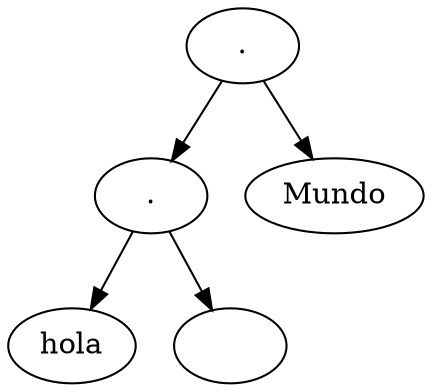 digraph Arbol_Sintactico{

node0[label = "."];
node0 -> node00
node00[label = "."];
node00 -> node000
node000[label = "hola"];
node00 -> node001
node001[label = " "];
node0 -> node01
node01[label = "Mundo"];


}
